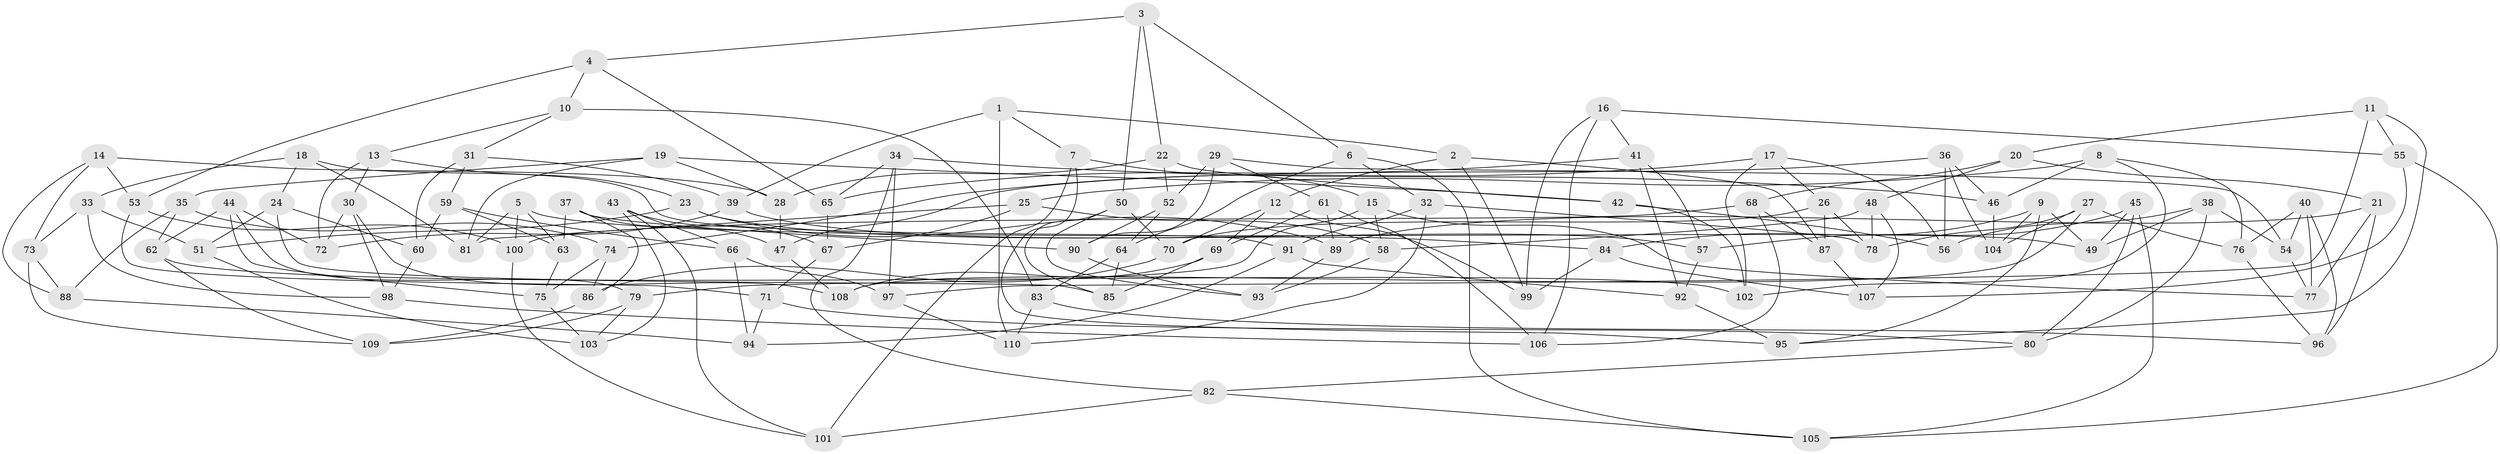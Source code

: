 // coarse degree distribution, {4: 0.22580645161290322, 6: 0.5483870967741935, 5: 0.20967741935483872, 3: 0.016129032258064516}
// Generated by graph-tools (version 1.1) at 2025/42/03/06/25 10:42:16]
// undirected, 110 vertices, 220 edges
graph export_dot {
graph [start="1"]
  node [color=gray90,style=filled];
  1;
  2;
  3;
  4;
  5;
  6;
  7;
  8;
  9;
  10;
  11;
  12;
  13;
  14;
  15;
  16;
  17;
  18;
  19;
  20;
  21;
  22;
  23;
  24;
  25;
  26;
  27;
  28;
  29;
  30;
  31;
  32;
  33;
  34;
  35;
  36;
  37;
  38;
  39;
  40;
  41;
  42;
  43;
  44;
  45;
  46;
  47;
  48;
  49;
  50;
  51;
  52;
  53;
  54;
  55;
  56;
  57;
  58;
  59;
  60;
  61;
  62;
  63;
  64;
  65;
  66;
  67;
  68;
  69;
  70;
  71;
  72;
  73;
  74;
  75;
  76;
  77;
  78;
  79;
  80;
  81;
  82;
  83;
  84;
  85;
  86;
  87;
  88;
  89;
  90;
  91;
  92;
  93;
  94;
  95;
  96;
  97;
  98;
  99;
  100;
  101;
  102;
  103;
  104;
  105;
  106;
  107;
  108;
  109;
  110;
  1 -- 110;
  1 -- 7;
  1 -- 2;
  1 -- 39;
  2 -- 12;
  2 -- 87;
  2 -- 99;
  3 -- 6;
  3 -- 22;
  3 -- 50;
  3 -- 4;
  4 -- 53;
  4 -- 65;
  4 -- 10;
  5 -- 49;
  5 -- 100;
  5 -- 63;
  5 -- 81;
  6 -- 64;
  6 -- 105;
  6 -- 32;
  7 -- 101;
  7 -- 95;
  7 -- 15;
  8 -- 25;
  8 -- 102;
  8 -- 46;
  8 -- 76;
  9 -- 95;
  9 -- 49;
  9 -- 104;
  9 -- 84;
  10 -- 13;
  10 -- 83;
  10 -- 31;
  11 -- 55;
  11 -- 95;
  11 -- 97;
  11 -- 20;
  12 -- 99;
  12 -- 69;
  12 -- 70;
  13 -- 72;
  13 -- 30;
  13 -- 23;
  14 -- 73;
  14 -- 88;
  14 -- 28;
  14 -- 53;
  15 -- 77;
  15 -- 58;
  15 -- 79;
  16 -- 99;
  16 -- 41;
  16 -- 106;
  16 -- 55;
  17 -- 102;
  17 -- 74;
  17 -- 56;
  17 -- 26;
  18 -- 81;
  18 -- 33;
  18 -- 24;
  18 -- 91;
  19 -- 81;
  19 -- 35;
  19 -- 28;
  19 -- 42;
  20 -- 68;
  20 -- 21;
  20 -- 48;
  21 -- 96;
  21 -- 89;
  21 -- 77;
  22 -- 52;
  22 -- 28;
  22 -- 42;
  23 -- 89;
  23 -- 84;
  23 -- 51;
  24 -- 60;
  24 -- 85;
  24 -- 51;
  25 -- 67;
  25 -- 58;
  25 -- 81;
  26 -- 70;
  26 -- 78;
  26 -- 87;
  27 -- 108;
  27 -- 78;
  27 -- 76;
  27 -- 104;
  28 -- 47;
  29 -- 90;
  29 -- 61;
  29 -- 54;
  29 -- 52;
  30 -- 72;
  30 -- 108;
  30 -- 98;
  31 -- 39;
  31 -- 60;
  31 -- 59;
  32 -- 110;
  32 -- 78;
  32 -- 91;
  33 -- 51;
  33 -- 98;
  33 -- 73;
  34 -- 97;
  34 -- 65;
  34 -- 46;
  34 -- 82;
  35 -- 74;
  35 -- 88;
  35 -- 62;
  36 -- 104;
  36 -- 47;
  36 -- 56;
  36 -- 46;
  37 -- 63;
  37 -- 90;
  37 -- 86;
  37 -- 47;
  38 -- 54;
  38 -- 49;
  38 -- 80;
  38 -- 56;
  39 -- 57;
  39 -- 72;
  40 -- 77;
  40 -- 76;
  40 -- 54;
  40 -- 96;
  41 -- 65;
  41 -- 57;
  41 -- 92;
  42 -- 102;
  42 -- 56;
  43 -- 67;
  43 -- 101;
  43 -- 66;
  43 -- 103;
  44 -- 79;
  44 -- 75;
  44 -- 62;
  44 -- 72;
  45 -- 49;
  45 -- 105;
  45 -- 57;
  45 -- 80;
  46 -- 104;
  47 -- 108;
  48 -- 58;
  48 -- 78;
  48 -- 107;
  50 -- 93;
  50 -- 70;
  50 -- 85;
  51 -- 103;
  52 -- 90;
  52 -- 64;
  53 -- 100;
  53 -- 71;
  54 -- 77;
  55 -- 107;
  55 -- 105;
  57 -- 92;
  58 -- 93;
  59 -- 60;
  59 -- 66;
  59 -- 63;
  60 -- 98;
  61 -- 106;
  61 -- 89;
  61 -- 69;
  62 -- 109;
  62 -- 102;
  63 -- 75;
  64 -- 85;
  64 -- 83;
  65 -- 67;
  66 -- 97;
  66 -- 94;
  67 -- 71;
  68 -- 100;
  68 -- 106;
  68 -- 87;
  69 -- 85;
  69 -- 108;
  70 -- 86;
  71 -- 94;
  71 -- 80;
  73 -- 88;
  73 -- 109;
  74 -- 86;
  74 -- 75;
  75 -- 103;
  76 -- 96;
  79 -- 109;
  79 -- 103;
  80 -- 82;
  82 -- 105;
  82 -- 101;
  83 -- 110;
  83 -- 96;
  84 -- 107;
  84 -- 99;
  86 -- 109;
  87 -- 107;
  88 -- 94;
  89 -- 93;
  90 -- 93;
  91 -- 92;
  91 -- 94;
  92 -- 95;
  97 -- 110;
  98 -- 106;
  100 -- 101;
}
